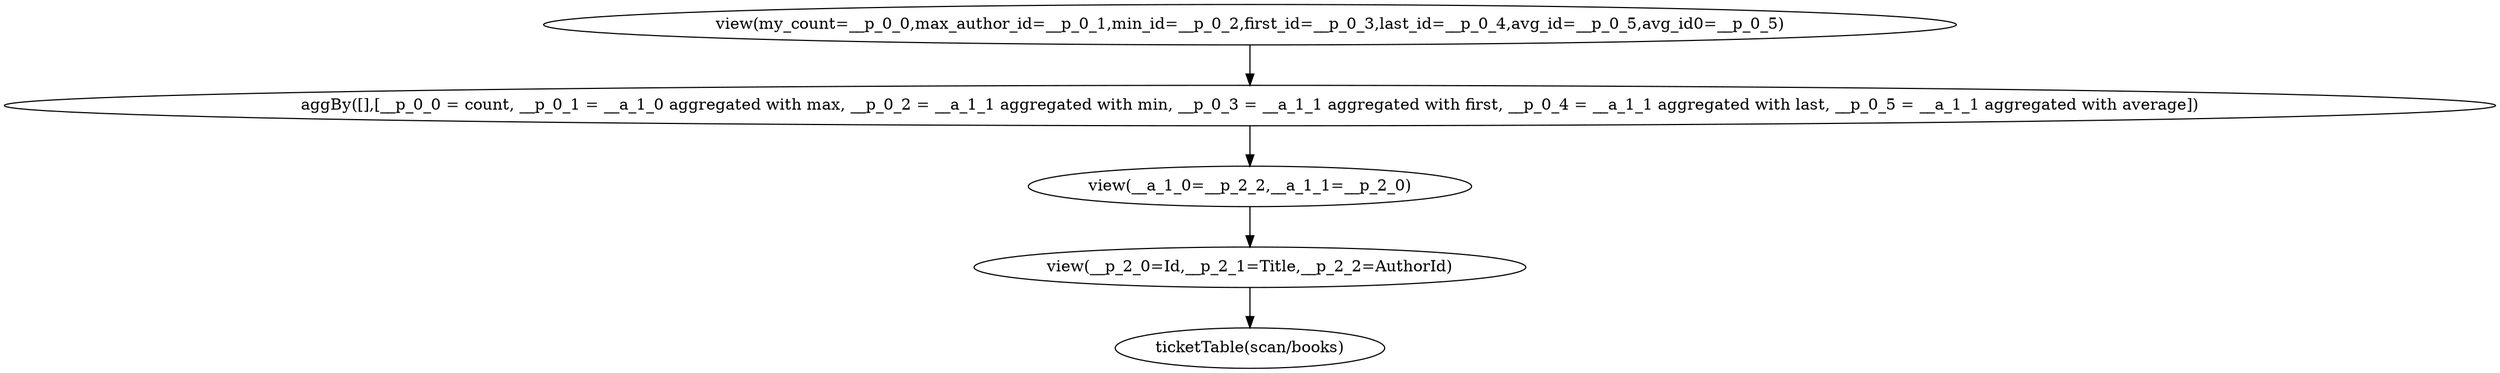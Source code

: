 digraph {
"op_0" ["label"="ticketTable(scan/books)"]
"op_1" ["label"="view(__p_2_0=Id,__p_2_1=Title,__p_2_2=AuthorId)"]
"op_2" ["label"="view(__a_1_0=__p_2_2,__a_1_1=__p_2_0)"]
"op_3" ["label"="aggBy([],[__p_0_0 = count, __p_0_1 = __a_1_0 aggregated with max, __p_0_2 = __a_1_1 aggregated with min, __p_0_3 = __a_1_1 aggregated with first, __p_0_4 = __a_1_1 aggregated with last, __p_0_5 = __a_1_1 aggregated with average])"]
"op_4" ["label"="view(my_count=__p_0_0,max_author_id=__p_0_1,min_id=__p_0_2,first_id=__p_0_3,last_id=__p_0_4,avg_id=__p_0_5,avg_id0=__p_0_5)"]
"op_1" -> "op_0"
"op_2" -> "op_1"
"op_3" -> "op_2"
"op_4" -> "op_3"
}